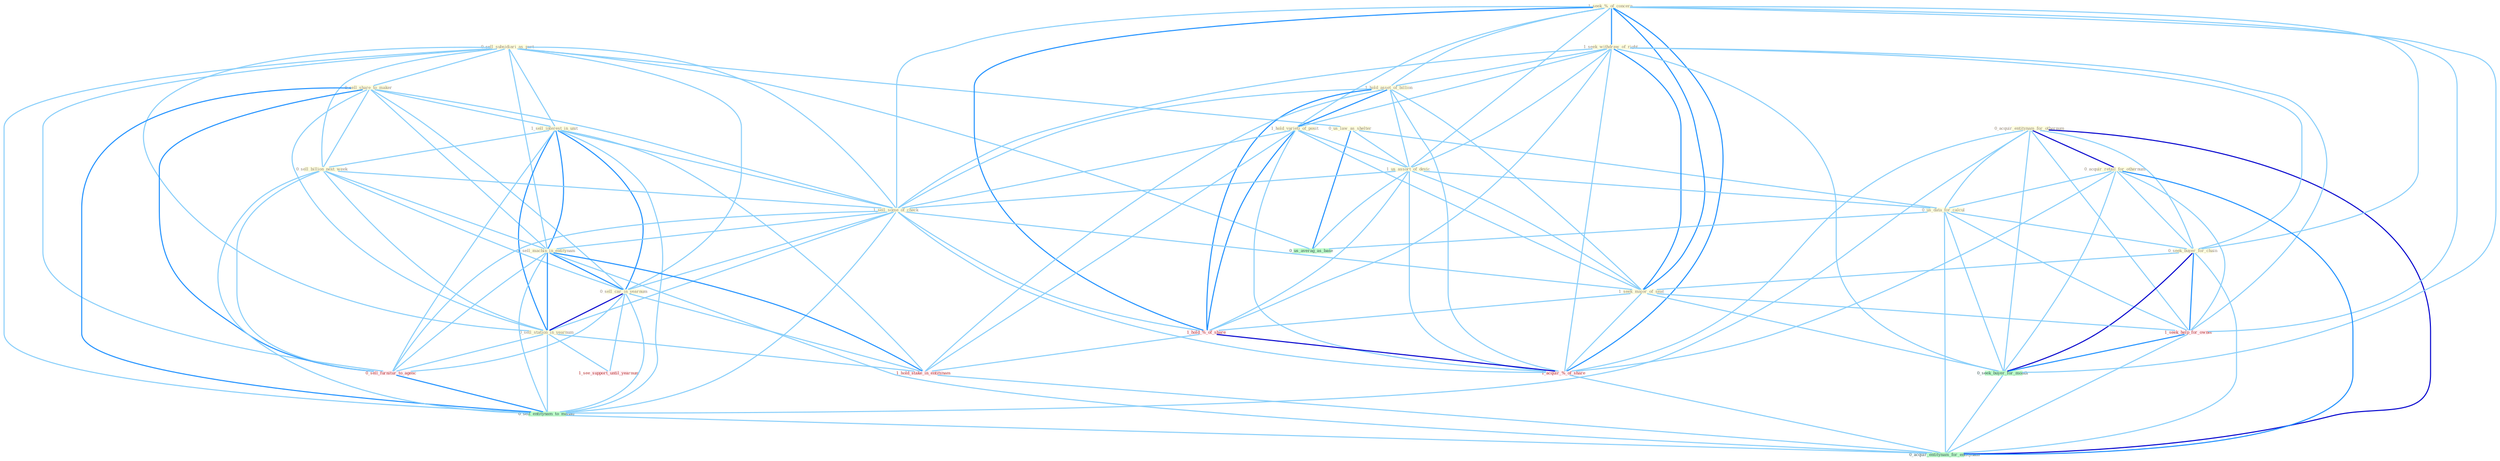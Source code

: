 Graph G{ 
    node
    [shape=polygon,style=filled,width=.5,height=.06,color="#BDFCC9",fixedsize=true,fontsize=4,
    fontcolor="#2f4f4f"];
    {node
    [color="#ffffe0", fontcolor="#8b7d6b"] "0_sell_subsidiari_as_part " "0_acquir_entitynam_for_othernum " "0_us_law_as_shelter " "1_seek_%_of_concern " "0_sell_share_to_maker " "1_sell_interest_in_unit " "1_seek_withdraw_of_right " "1_hold_asset_of_billion " "0_acquir_retail_for_othernum " "1_hold_varieti_of_posit " "1_us_assort_of_devic " "0_us_data_for_calcul " "0_sell_billion_next_week " "1_sell_some_of_check " "0_seek_buyer_for_chain " "0_sell_machin_in_entitynam " "1_seek_major_of_seat " "0_sell_car_in_yearnum " "0_sell_station_in_yearnum "}
{node [color="#fff0f5", fontcolor="#b22222"] "1_hold_%_of_share " "1_hold_stake_in_entitynam " "1_seek_help_for_owner " "1_acquir_%_of_share " "1_see_support_until_yearnum " "0_sell_furnitur_to_agenc "}
edge [color="#B0E2FF"];

	"0_sell_subsidiari_as_part " -- "0_us_law_as_shelter " [w="1", color="#87cefa" ];
	"0_sell_subsidiari_as_part " -- "0_sell_share_to_maker " [w="1", color="#87cefa" ];
	"0_sell_subsidiari_as_part " -- "1_sell_interest_in_unit " [w="1", color="#87cefa" ];
	"0_sell_subsidiari_as_part " -- "0_sell_billion_next_week " [w="1", color="#87cefa" ];
	"0_sell_subsidiari_as_part " -- "1_sell_some_of_check " [w="1", color="#87cefa" ];
	"0_sell_subsidiari_as_part " -- "0_sell_machin_in_entitynam " [w="1", color="#87cefa" ];
	"0_sell_subsidiari_as_part " -- "0_sell_car_in_yearnum " [w="1", color="#87cefa" ];
	"0_sell_subsidiari_as_part " -- "0_sell_station_in_yearnum " [w="1", color="#87cefa" ];
	"0_sell_subsidiari_as_part " -- "0_sell_furnitur_to_agenc " [w="1", color="#87cefa" ];
	"0_sell_subsidiari_as_part " -- "0_us_averag_as_base " [w="1", color="#87cefa" ];
	"0_sell_subsidiari_as_part " -- "0_sell_entitynam_to_manag " [w="1", color="#87cefa" ];
	"0_acquir_entitynam_for_othernum " -- "0_acquir_retail_for_othernum " [w="3", color="#0000cd" , len=0.6];
	"0_acquir_entitynam_for_othernum " -- "0_us_data_for_calcul " [w="1", color="#87cefa" ];
	"0_acquir_entitynam_for_othernum " -- "0_seek_buyer_for_chain " [w="1", color="#87cefa" ];
	"0_acquir_entitynam_for_othernum " -- "1_seek_help_for_owner " [w="1", color="#87cefa" ];
	"0_acquir_entitynam_for_othernum " -- "0_seek_buyer_for_month " [w="1", color="#87cefa" ];
	"0_acquir_entitynam_for_othernum " -- "1_acquir_%_of_share " [w="1", color="#87cefa" ];
	"0_acquir_entitynam_for_othernum " -- "0_sell_entitynam_to_manag " [w="1", color="#87cefa" ];
	"0_acquir_entitynam_for_othernum " -- "0_acquir_entitynam_for_entitynam " [w="3", color="#0000cd" , len=0.6];
	"0_us_law_as_shelter " -- "1_us_assort_of_devic " [w="1", color="#87cefa" ];
	"0_us_law_as_shelter " -- "0_us_data_for_calcul " [w="1", color="#87cefa" ];
	"0_us_law_as_shelter " -- "0_us_averag_as_base " [w="2", color="#1e90ff" , len=0.8];
	"1_seek_%_of_concern " -- "1_seek_withdraw_of_right " [w="2", color="#1e90ff" , len=0.8];
	"1_seek_%_of_concern " -- "1_hold_asset_of_billion " [w="1", color="#87cefa" ];
	"1_seek_%_of_concern " -- "1_hold_varieti_of_posit " [w="1", color="#87cefa" ];
	"1_seek_%_of_concern " -- "1_us_assort_of_devic " [w="1", color="#87cefa" ];
	"1_seek_%_of_concern " -- "1_sell_some_of_check " [w="1", color="#87cefa" ];
	"1_seek_%_of_concern " -- "0_seek_buyer_for_chain " [w="1", color="#87cefa" ];
	"1_seek_%_of_concern " -- "1_seek_major_of_seat " [w="2", color="#1e90ff" , len=0.8];
	"1_seek_%_of_concern " -- "1_hold_%_of_share " [w="2", color="#1e90ff" , len=0.8];
	"1_seek_%_of_concern " -- "1_seek_help_for_owner " [w="1", color="#87cefa" ];
	"1_seek_%_of_concern " -- "0_seek_buyer_for_month " [w="1", color="#87cefa" ];
	"1_seek_%_of_concern " -- "1_acquir_%_of_share " [w="2", color="#1e90ff" , len=0.8];
	"0_sell_share_to_maker " -- "1_sell_interest_in_unit " [w="1", color="#87cefa" ];
	"0_sell_share_to_maker " -- "0_sell_billion_next_week " [w="1", color="#87cefa" ];
	"0_sell_share_to_maker " -- "1_sell_some_of_check " [w="1", color="#87cefa" ];
	"0_sell_share_to_maker " -- "0_sell_machin_in_entitynam " [w="1", color="#87cefa" ];
	"0_sell_share_to_maker " -- "0_sell_car_in_yearnum " [w="1", color="#87cefa" ];
	"0_sell_share_to_maker " -- "0_sell_station_in_yearnum " [w="1", color="#87cefa" ];
	"0_sell_share_to_maker " -- "0_sell_furnitur_to_agenc " [w="2", color="#1e90ff" , len=0.8];
	"0_sell_share_to_maker " -- "0_sell_entitynam_to_manag " [w="2", color="#1e90ff" , len=0.8];
	"1_sell_interest_in_unit " -- "0_sell_billion_next_week " [w="1", color="#87cefa" ];
	"1_sell_interest_in_unit " -- "1_sell_some_of_check " [w="1", color="#87cefa" ];
	"1_sell_interest_in_unit " -- "0_sell_machin_in_entitynam " [w="2", color="#1e90ff" , len=0.8];
	"1_sell_interest_in_unit " -- "0_sell_car_in_yearnum " [w="2", color="#1e90ff" , len=0.8];
	"1_sell_interest_in_unit " -- "0_sell_station_in_yearnum " [w="2", color="#1e90ff" , len=0.8];
	"1_sell_interest_in_unit " -- "1_hold_stake_in_entitynam " [w="1", color="#87cefa" ];
	"1_sell_interest_in_unit " -- "0_sell_furnitur_to_agenc " [w="1", color="#87cefa" ];
	"1_sell_interest_in_unit " -- "0_sell_entitynam_to_manag " [w="1", color="#87cefa" ];
	"1_seek_withdraw_of_right " -- "1_hold_asset_of_billion " [w="1", color="#87cefa" ];
	"1_seek_withdraw_of_right " -- "1_hold_varieti_of_posit " [w="1", color="#87cefa" ];
	"1_seek_withdraw_of_right " -- "1_us_assort_of_devic " [w="1", color="#87cefa" ];
	"1_seek_withdraw_of_right " -- "1_sell_some_of_check " [w="1", color="#87cefa" ];
	"1_seek_withdraw_of_right " -- "0_seek_buyer_for_chain " [w="1", color="#87cefa" ];
	"1_seek_withdraw_of_right " -- "1_seek_major_of_seat " [w="2", color="#1e90ff" , len=0.8];
	"1_seek_withdraw_of_right " -- "1_hold_%_of_share " [w="1", color="#87cefa" ];
	"1_seek_withdraw_of_right " -- "1_seek_help_for_owner " [w="1", color="#87cefa" ];
	"1_seek_withdraw_of_right " -- "0_seek_buyer_for_month " [w="1", color="#87cefa" ];
	"1_seek_withdraw_of_right " -- "1_acquir_%_of_share " [w="1", color="#87cefa" ];
	"1_hold_asset_of_billion " -- "1_hold_varieti_of_posit " [w="2", color="#1e90ff" , len=0.8];
	"1_hold_asset_of_billion " -- "1_us_assort_of_devic " [w="1", color="#87cefa" ];
	"1_hold_asset_of_billion " -- "1_sell_some_of_check " [w="1", color="#87cefa" ];
	"1_hold_asset_of_billion " -- "1_seek_major_of_seat " [w="1", color="#87cefa" ];
	"1_hold_asset_of_billion " -- "1_hold_%_of_share " [w="2", color="#1e90ff" , len=0.8];
	"1_hold_asset_of_billion " -- "1_hold_stake_in_entitynam " [w="1", color="#87cefa" ];
	"1_hold_asset_of_billion " -- "1_acquir_%_of_share " [w="1", color="#87cefa" ];
	"0_acquir_retail_for_othernum " -- "0_us_data_for_calcul " [w="1", color="#87cefa" ];
	"0_acquir_retail_for_othernum " -- "0_seek_buyer_for_chain " [w="1", color="#87cefa" ];
	"0_acquir_retail_for_othernum " -- "1_seek_help_for_owner " [w="1", color="#87cefa" ];
	"0_acquir_retail_for_othernum " -- "0_seek_buyer_for_month " [w="1", color="#87cefa" ];
	"0_acquir_retail_for_othernum " -- "1_acquir_%_of_share " [w="1", color="#87cefa" ];
	"0_acquir_retail_for_othernum " -- "0_acquir_entitynam_for_entitynam " [w="2", color="#1e90ff" , len=0.8];
	"1_hold_varieti_of_posit " -- "1_us_assort_of_devic " [w="1", color="#87cefa" ];
	"1_hold_varieti_of_posit " -- "1_sell_some_of_check " [w="1", color="#87cefa" ];
	"1_hold_varieti_of_posit " -- "1_seek_major_of_seat " [w="1", color="#87cefa" ];
	"1_hold_varieti_of_posit " -- "1_hold_%_of_share " [w="2", color="#1e90ff" , len=0.8];
	"1_hold_varieti_of_posit " -- "1_hold_stake_in_entitynam " [w="1", color="#87cefa" ];
	"1_hold_varieti_of_posit " -- "1_acquir_%_of_share " [w="1", color="#87cefa" ];
	"1_us_assort_of_devic " -- "0_us_data_for_calcul " [w="1", color="#87cefa" ];
	"1_us_assort_of_devic " -- "1_sell_some_of_check " [w="1", color="#87cefa" ];
	"1_us_assort_of_devic " -- "1_seek_major_of_seat " [w="1", color="#87cefa" ];
	"1_us_assort_of_devic " -- "1_hold_%_of_share " [w="1", color="#87cefa" ];
	"1_us_assort_of_devic " -- "1_acquir_%_of_share " [w="1", color="#87cefa" ];
	"1_us_assort_of_devic " -- "0_us_averag_as_base " [w="1", color="#87cefa" ];
	"0_us_data_for_calcul " -- "0_seek_buyer_for_chain " [w="1", color="#87cefa" ];
	"0_us_data_for_calcul " -- "1_seek_help_for_owner " [w="1", color="#87cefa" ];
	"0_us_data_for_calcul " -- "0_seek_buyer_for_month " [w="1", color="#87cefa" ];
	"0_us_data_for_calcul " -- "0_us_averag_as_base " [w="1", color="#87cefa" ];
	"0_us_data_for_calcul " -- "0_acquir_entitynam_for_entitynam " [w="1", color="#87cefa" ];
	"0_sell_billion_next_week " -- "1_sell_some_of_check " [w="1", color="#87cefa" ];
	"0_sell_billion_next_week " -- "0_sell_machin_in_entitynam " [w="1", color="#87cefa" ];
	"0_sell_billion_next_week " -- "0_sell_car_in_yearnum " [w="1", color="#87cefa" ];
	"0_sell_billion_next_week " -- "0_sell_station_in_yearnum " [w="1", color="#87cefa" ];
	"0_sell_billion_next_week " -- "0_sell_furnitur_to_agenc " [w="1", color="#87cefa" ];
	"0_sell_billion_next_week " -- "0_sell_entitynam_to_manag " [w="1", color="#87cefa" ];
	"1_sell_some_of_check " -- "0_sell_machin_in_entitynam " [w="1", color="#87cefa" ];
	"1_sell_some_of_check " -- "1_seek_major_of_seat " [w="1", color="#87cefa" ];
	"1_sell_some_of_check " -- "0_sell_car_in_yearnum " [w="1", color="#87cefa" ];
	"1_sell_some_of_check " -- "0_sell_station_in_yearnum " [w="1", color="#87cefa" ];
	"1_sell_some_of_check " -- "1_hold_%_of_share " [w="1", color="#87cefa" ];
	"1_sell_some_of_check " -- "1_acquir_%_of_share " [w="1", color="#87cefa" ];
	"1_sell_some_of_check " -- "0_sell_furnitur_to_agenc " [w="1", color="#87cefa" ];
	"1_sell_some_of_check " -- "0_sell_entitynam_to_manag " [w="1", color="#87cefa" ];
	"0_seek_buyer_for_chain " -- "1_seek_major_of_seat " [w="1", color="#87cefa" ];
	"0_seek_buyer_for_chain " -- "1_seek_help_for_owner " [w="2", color="#1e90ff" , len=0.8];
	"0_seek_buyer_for_chain " -- "0_seek_buyer_for_month " [w="3", color="#0000cd" , len=0.6];
	"0_seek_buyer_for_chain " -- "0_acquir_entitynam_for_entitynam " [w="1", color="#87cefa" ];
	"0_sell_machin_in_entitynam " -- "0_sell_car_in_yearnum " [w="2", color="#1e90ff" , len=0.8];
	"0_sell_machin_in_entitynam " -- "0_sell_station_in_yearnum " [w="2", color="#1e90ff" , len=0.8];
	"0_sell_machin_in_entitynam " -- "1_hold_stake_in_entitynam " [w="2", color="#1e90ff" , len=0.8];
	"0_sell_machin_in_entitynam " -- "0_sell_furnitur_to_agenc " [w="1", color="#87cefa" ];
	"0_sell_machin_in_entitynam " -- "0_sell_entitynam_to_manag " [w="1", color="#87cefa" ];
	"0_sell_machin_in_entitynam " -- "0_acquir_entitynam_for_entitynam " [w="1", color="#87cefa" ];
	"1_seek_major_of_seat " -- "1_hold_%_of_share " [w="1", color="#87cefa" ];
	"1_seek_major_of_seat " -- "1_seek_help_for_owner " [w="1", color="#87cefa" ];
	"1_seek_major_of_seat " -- "0_seek_buyer_for_month " [w="1", color="#87cefa" ];
	"1_seek_major_of_seat " -- "1_acquir_%_of_share " [w="1", color="#87cefa" ];
	"0_sell_car_in_yearnum " -- "0_sell_station_in_yearnum " [w="3", color="#0000cd" , len=0.6];
	"0_sell_car_in_yearnum " -- "1_hold_stake_in_entitynam " [w="1", color="#87cefa" ];
	"0_sell_car_in_yearnum " -- "1_see_support_until_yearnum " [w="1", color="#87cefa" ];
	"0_sell_car_in_yearnum " -- "0_sell_furnitur_to_agenc " [w="1", color="#87cefa" ];
	"0_sell_car_in_yearnum " -- "0_sell_entitynam_to_manag " [w="1", color="#87cefa" ];
	"0_sell_station_in_yearnum " -- "1_hold_stake_in_entitynam " [w="1", color="#87cefa" ];
	"0_sell_station_in_yearnum " -- "1_see_support_until_yearnum " [w="1", color="#87cefa" ];
	"0_sell_station_in_yearnum " -- "0_sell_furnitur_to_agenc " [w="1", color="#87cefa" ];
	"0_sell_station_in_yearnum " -- "0_sell_entitynam_to_manag " [w="1", color="#87cefa" ];
	"1_hold_%_of_share " -- "1_hold_stake_in_entitynam " [w="1", color="#87cefa" ];
	"1_hold_%_of_share " -- "1_acquir_%_of_share " [w="3", color="#0000cd" , len=0.6];
	"1_hold_stake_in_entitynam " -- "0_acquir_entitynam_for_entitynam " [w="1", color="#87cefa" ];
	"1_seek_help_for_owner " -- "0_seek_buyer_for_month " [w="2", color="#1e90ff" , len=0.8];
	"1_seek_help_for_owner " -- "0_acquir_entitynam_for_entitynam " [w="1", color="#87cefa" ];
	"0_seek_buyer_for_month " -- "0_acquir_entitynam_for_entitynam " [w="1", color="#87cefa" ];
	"1_acquir_%_of_share " -- "0_acquir_entitynam_for_entitynam " [w="1", color="#87cefa" ];
	"0_sell_furnitur_to_agenc " -- "0_sell_entitynam_to_manag " [w="2", color="#1e90ff" , len=0.8];
	"0_sell_entitynam_to_manag " -- "0_acquir_entitynam_for_entitynam " [w="1", color="#87cefa" ];
}